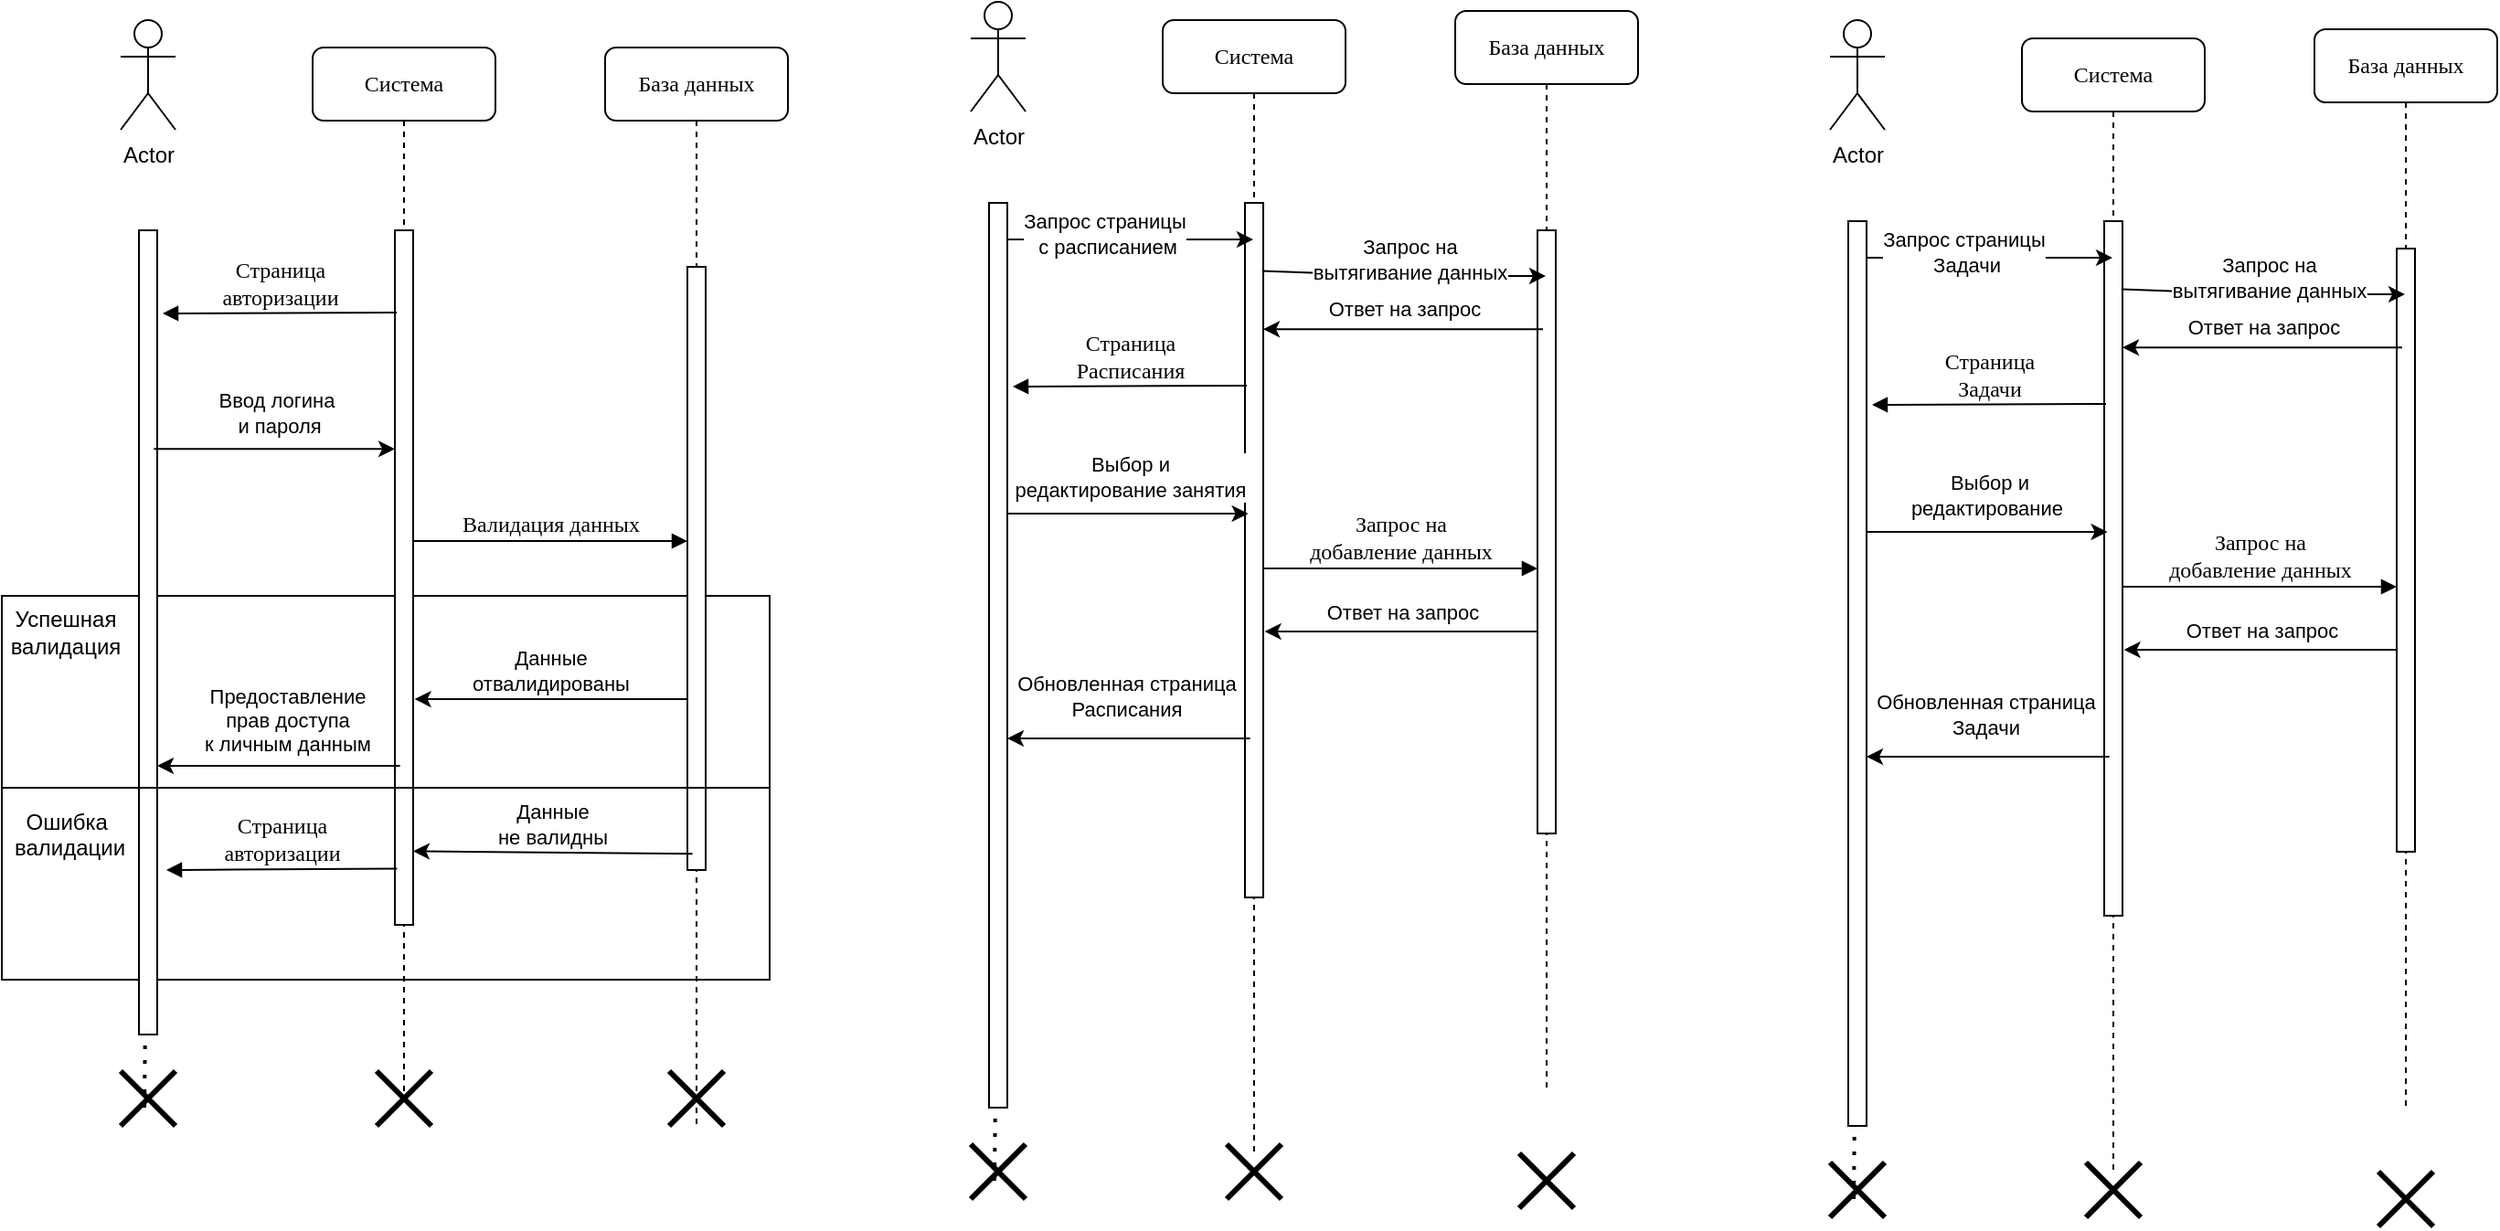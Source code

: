 <mxfile version="23.1.7" type="device">
  <diagram name="Page-1" id="13e1069c-82ec-6db2-03f1-153e76fe0fe0">
    <mxGraphModel dx="1179" dy="676" grid="1" gridSize="10" guides="1" tooltips="1" connect="1" arrows="1" fold="1" page="1" pageScale="1" pageWidth="1100" pageHeight="850" background="none" math="0" shadow="0">
      <root>
        <mxCell id="0" />
        <mxCell id="1" parent="0" />
        <mxCell id="TzoxPDWC-vEPca3PCXGn-10" value="" style="rounded=0;whiteSpace=wrap;html=1;fillColor=none;fontStyle=1" parent="1" vertex="1">
          <mxGeometry x="70" y="380" width="420" height="210" as="geometry" />
        </mxCell>
        <mxCell id="7baba1c4bc27f4b0-2" value="Система" style="shape=umlLifeline;perimeter=lifelinePerimeter;whiteSpace=wrap;html=1;container=1;collapsible=0;recursiveResize=0;outlineConnect=0;rounded=1;shadow=0;comic=0;labelBackgroundColor=none;strokeWidth=1;fontFamily=Verdana;fontSize=12;align=center;" parent="1" vertex="1">
          <mxGeometry x="240" y="80" width="100" height="580" as="geometry" />
        </mxCell>
        <mxCell id="7baba1c4bc27f4b0-10" value="" style="html=1;points=[];perimeter=orthogonalPerimeter;rounded=0;shadow=0;comic=0;labelBackgroundColor=none;strokeWidth=1;fontFamily=Verdana;fontSize=12;align=center;" parent="7baba1c4bc27f4b0-2" vertex="1">
          <mxGeometry x="45" y="100" width="10" height="380" as="geometry" />
        </mxCell>
        <mxCell id="7baba1c4bc27f4b0-3" value="База данных" style="shape=umlLifeline;perimeter=lifelinePerimeter;whiteSpace=wrap;html=1;container=1;collapsible=0;recursiveResize=0;outlineConnect=0;rounded=1;shadow=0;comic=0;labelBackgroundColor=none;strokeWidth=1;fontFamily=Verdana;fontSize=12;align=center;" parent="1" vertex="1">
          <mxGeometry x="400" y="80" width="100" height="590" as="geometry" />
        </mxCell>
        <mxCell id="7baba1c4bc27f4b0-13" value="" style="html=1;points=[];perimeter=orthogonalPerimeter;rounded=0;shadow=0;comic=0;labelBackgroundColor=none;strokeWidth=1;fontFamily=Verdana;fontSize=12;align=center;" parent="7baba1c4bc27f4b0-3" vertex="1">
          <mxGeometry x="45" y="120" width="10" height="330" as="geometry" />
        </mxCell>
        <mxCell id="TzoxPDWC-vEPca3PCXGn-7" value="" style="shape=umlDestroy;whiteSpace=wrap;html=1;strokeWidth=3;targetShapes=umlLifeline;" parent="7baba1c4bc27f4b0-3" vertex="1">
          <mxGeometry x="35" y="560" width="30" height="30" as="geometry" />
        </mxCell>
        <mxCell id="7baba1c4bc27f4b0-11" value="Страница &lt;br&gt;авторизации" style="html=1;verticalAlign=bottom;endArrow=block;labelBackgroundColor=none;fontFamily=Verdana;fontSize=12;edgeStyle=elbowEdgeStyle;elbow=vertical;exitX=0.26;exitY=0.082;exitDx=0;exitDy=0;exitPerimeter=0;" parent="1" edge="1">
          <mxGeometry relative="1" as="geometry">
            <mxPoint x="286" y="225" as="sourcePoint" />
            <mxPoint x="158" y="226" as="targetPoint" />
          </mxGeometry>
        </mxCell>
        <mxCell id="7baba1c4bc27f4b0-14" value="Валидация данных" style="html=1;verticalAlign=bottom;endArrow=block;entryX=0;entryY=0;labelBackgroundColor=none;fontFamily=Verdana;fontSize=12;edgeStyle=elbowEdgeStyle;elbow=vertical;" parent="1" edge="1">
          <mxGeometry relative="1" as="geometry">
            <mxPoint x="295" y="350" as="sourcePoint" />
            <mxPoint x="445" y="350.0" as="targetPoint" />
          </mxGeometry>
        </mxCell>
        <mxCell id="TzoxPDWC-vEPca3PCXGn-1" value="Actor" style="shape=umlActor;verticalLabelPosition=bottom;verticalAlign=top;html=1;outlineConnect=0;" parent="1" vertex="1">
          <mxGeometry x="135" y="65" width="30" height="60" as="geometry" />
        </mxCell>
        <mxCell id="7baba1c4bc27f4b0-9" value="" style="html=1;points=[];perimeter=orthogonalPerimeter;rounded=0;shadow=0;comic=0;labelBackgroundColor=none;strokeWidth=1;fontFamily=Verdana;fontSize=12;align=center;" parent="1" vertex="1">
          <mxGeometry x="145" y="180" width="10" height="440" as="geometry" />
        </mxCell>
        <mxCell id="TzoxPDWC-vEPca3PCXGn-2" value="" style="endArrow=classic;html=1;rounded=0;exitX=0.82;exitY=0.272;exitDx=0;exitDy=0;exitPerimeter=0;" parent="1" source="7baba1c4bc27f4b0-9" target="7baba1c4bc27f4b0-10" edge="1">
          <mxGeometry width="50" height="50" relative="1" as="geometry">
            <mxPoint x="570" y="380" as="sourcePoint" />
            <mxPoint x="620" y="330" as="targetPoint" />
          </mxGeometry>
        </mxCell>
        <mxCell id="TzoxPDWC-vEPca3PCXGn-3" value="Ввод логина&lt;br&gt;&amp;nbsp;и пароля" style="edgeLabel;html=1;align=center;verticalAlign=middle;resizable=0;points=[];" parent="TzoxPDWC-vEPca3PCXGn-2" vertex="1" connectable="0">
          <mxGeometry x="0.105" y="-2" relative="1" as="geometry">
            <mxPoint x="-6" y="-22" as="offset" />
          </mxGeometry>
        </mxCell>
        <mxCell id="TzoxPDWC-vEPca3PCXGn-4" value="" style="endArrow=none;dashed=1;html=1;dashPattern=1 3;strokeWidth=2;rounded=0;entryX=0.34;entryY=1.001;entryDx=0;entryDy=0;entryPerimeter=0;" parent="1" target="7baba1c4bc27f4b0-9" edge="1">
          <mxGeometry width="50" height="50" relative="1" as="geometry">
            <mxPoint x="148" y="660" as="sourcePoint" />
            <mxPoint x="220" y="600" as="targetPoint" />
          </mxGeometry>
        </mxCell>
        <mxCell id="TzoxPDWC-vEPca3PCXGn-5" value="" style="shape=umlDestroy;whiteSpace=wrap;html=1;strokeWidth=3;targetShapes=umlLifeline;" parent="1" vertex="1">
          <mxGeometry x="135" y="640" width="30" height="30" as="geometry" />
        </mxCell>
        <mxCell id="TzoxPDWC-vEPca3PCXGn-6" value="" style="shape=umlDestroy;whiteSpace=wrap;html=1;strokeWidth=3;targetShapes=umlLifeline;" parent="1" vertex="1">
          <mxGeometry x="275" y="640" width="30" height="30" as="geometry" />
        </mxCell>
        <mxCell id="TzoxPDWC-vEPca3PCXGn-11" value="" style="endArrow=none;html=1;rounded=0;exitX=0;exitY=0.5;exitDx=0;exitDy=0;entryX=1;entryY=0.5;entryDx=0;entryDy=0;" parent="1" source="TzoxPDWC-vEPca3PCXGn-10" target="TzoxPDWC-vEPca3PCXGn-10" edge="1">
          <mxGeometry width="50" height="50" relative="1" as="geometry">
            <mxPoint x="450" y="430" as="sourcePoint" />
            <mxPoint x="500" y="380" as="targetPoint" />
          </mxGeometry>
        </mxCell>
        <mxCell id="TzoxPDWC-vEPca3PCXGn-12" value="Успешная валидация" style="text;html=1;strokeColor=none;fillColor=none;align=center;verticalAlign=middle;whiteSpace=wrap;rounded=0;" parent="1" vertex="1">
          <mxGeometry x="70" y="380" width="70" height="40" as="geometry" />
        </mxCell>
        <mxCell id="TzoxPDWC-vEPca3PCXGn-14" value="&lt;div style=&quot;text-align: center;&quot;&gt;Ошибка&amp;nbsp;&lt;/div&gt;&lt;div style=&quot;text-align: center;&quot;&gt;валидации&lt;/div&gt;" style="text;whiteSpace=wrap;html=1;" parent="1" vertex="1">
          <mxGeometry x="75" y="490" width="65" height="40" as="geometry" />
        </mxCell>
        <mxCell id="TzoxPDWC-vEPca3PCXGn-18" value="" style="endArrow=classic;html=1;rounded=0;entryX=1.08;entryY=0.675;entryDx=0;entryDy=0;entryPerimeter=0;" parent="1" source="7baba1c4bc27f4b0-13" target="7baba1c4bc27f4b0-10" edge="1">
          <mxGeometry width="50" height="50" relative="1" as="geometry">
            <mxPoint x="450" y="530" as="sourcePoint" />
            <mxPoint x="500" y="480" as="targetPoint" />
          </mxGeometry>
        </mxCell>
        <mxCell id="TzoxPDWC-vEPca3PCXGn-19" value="Данные &lt;br&gt;отвалидированы" style="edgeLabel;html=1;align=center;verticalAlign=middle;resizable=0;points=[];" parent="TzoxPDWC-vEPca3PCXGn-18" vertex="1" connectable="0">
          <mxGeometry x="0.129" y="-4" relative="1" as="geometry">
            <mxPoint x="9" y="-12" as="offset" />
          </mxGeometry>
        </mxCell>
        <mxCell id="TzoxPDWC-vEPca3PCXGn-20" value="" style="endArrow=classic;html=1;rounded=0;exitX=0.28;exitY=0.771;exitDx=0;exitDy=0;exitPerimeter=0;" parent="1" source="7baba1c4bc27f4b0-10" target="7baba1c4bc27f4b0-9" edge="1">
          <mxGeometry width="50" height="50" relative="1" as="geometry">
            <mxPoint x="280" y="450" as="sourcePoint" />
            <mxPoint x="155" y="455" as="targetPoint" />
          </mxGeometry>
        </mxCell>
        <mxCell id="TzoxPDWC-vEPca3PCXGn-21" value="Предоставление &lt;br&gt;прав доступа &lt;br&gt;к личным данным" style="edgeLabel;html=1;align=center;verticalAlign=middle;resizable=0;points=[];" parent="TzoxPDWC-vEPca3PCXGn-20" vertex="1" connectable="0">
          <mxGeometry x="0.129" y="-4" relative="1" as="geometry">
            <mxPoint x="13" y="-21" as="offset" />
          </mxGeometry>
        </mxCell>
        <mxCell id="TzoxPDWC-vEPca3PCXGn-22" value="" style="endArrow=classic;html=1;rounded=0;entryX=1;entryY=0.894;entryDx=0;entryDy=0;entryPerimeter=0;exitX=0.28;exitY=0.973;exitDx=0;exitDy=0;exitPerimeter=0;" parent="1" source="7baba1c4bc27f4b0-13" target="7baba1c4bc27f4b0-10" edge="1">
          <mxGeometry width="50" height="50" relative="1" as="geometry">
            <mxPoint x="449" y="520" as="sourcePoint" />
            <mxPoint x="300" y="520" as="targetPoint" />
          </mxGeometry>
        </mxCell>
        <mxCell id="TzoxPDWC-vEPca3PCXGn-23" value="Данные &lt;br&gt;не валидны" style="edgeLabel;html=1;align=center;verticalAlign=middle;resizable=0;points=[];" parent="TzoxPDWC-vEPca3PCXGn-22" vertex="1" connectable="0">
          <mxGeometry x="0.129" y="-4" relative="1" as="geometry">
            <mxPoint x="9" y="-12" as="offset" />
          </mxGeometry>
        </mxCell>
        <mxCell id="TzoxPDWC-vEPca3PCXGn-25" value="Страница &lt;br&gt;авторизации" style="html=1;verticalAlign=bottom;endArrow=block;labelBackgroundColor=none;fontFamily=Verdana;fontSize=12;edgeStyle=elbowEdgeStyle;elbow=vertical;exitX=0.12;exitY=0.919;exitDx=0;exitDy=0;exitPerimeter=0;" parent="1" source="7baba1c4bc27f4b0-10" edge="1">
          <mxGeometry relative="1" as="geometry">
            <mxPoint x="270" y="530" as="sourcePoint" />
            <mxPoint x="160" y="530" as="targetPoint" />
            <Array as="points">
              <mxPoint x="220" y="530" />
            </Array>
          </mxGeometry>
        </mxCell>
        <mxCell id="yDGyhuOsiL56oJK68LBb-2" value="Система" style="shape=umlLifeline;perimeter=lifelinePerimeter;whiteSpace=wrap;html=1;container=1;collapsible=0;recursiveResize=0;outlineConnect=0;rounded=1;shadow=0;comic=0;labelBackgroundColor=none;strokeWidth=1;fontFamily=Verdana;fontSize=12;align=center;" vertex="1" parent="1">
          <mxGeometry x="705" y="65" width="100" height="620" as="geometry" />
        </mxCell>
        <mxCell id="yDGyhuOsiL56oJK68LBb-3" value="" style="html=1;points=[];perimeter=orthogonalPerimeter;rounded=0;shadow=0;comic=0;labelBackgroundColor=none;strokeWidth=1;fontFamily=Verdana;fontSize=12;align=center;" vertex="1" parent="yDGyhuOsiL56oJK68LBb-2">
          <mxGeometry x="45" y="100" width="10" height="380" as="geometry" />
        </mxCell>
        <mxCell id="yDGyhuOsiL56oJK68LBb-4" value="База данных" style="shape=umlLifeline;perimeter=lifelinePerimeter;whiteSpace=wrap;html=1;container=1;collapsible=0;recursiveResize=0;outlineConnect=0;rounded=1;shadow=0;comic=0;labelBackgroundColor=none;strokeWidth=1;fontFamily=Verdana;fontSize=12;align=center;" vertex="1" parent="1">
          <mxGeometry x="865" y="60" width="100" height="590" as="geometry" />
        </mxCell>
        <mxCell id="yDGyhuOsiL56oJK68LBb-5" value="" style="html=1;points=[];perimeter=orthogonalPerimeter;rounded=0;shadow=0;comic=0;labelBackgroundColor=none;strokeWidth=1;fontFamily=Verdana;fontSize=12;align=center;" vertex="1" parent="yDGyhuOsiL56oJK68LBb-4">
          <mxGeometry x="45" y="120" width="10" height="330" as="geometry" />
        </mxCell>
        <mxCell id="yDGyhuOsiL56oJK68LBb-7" value="Страница &lt;br&gt;Расписания" style="html=1;verticalAlign=bottom;endArrow=block;labelBackgroundColor=none;fontFamily=Verdana;fontSize=12;edgeStyle=elbowEdgeStyle;elbow=vertical;exitX=0.26;exitY=0.082;exitDx=0;exitDy=0;exitPerimeter=0;" edge="1" parent="1">
          <mxGeometry x="0.008" relative="1" as="geometry">
            <mxPoint x="751" y="265" as="sourcePoint" />
            <mxPoint x="623" y="266" as="targetPoint" />
            <mxPoint as="offset" />
          </mxGeometry>
        </mxCell>
        <mxCell id="yDGyhuOsiL56oJK68LBb-8" value="Запрос на &lt;br&gt;добавление данных" style="html=1;verticalAlign=bottom;endArrow=block;entryX=0;entryY=0;labelBackgroundColor=none;fontFamily=Verdana;fontSize=12;edgeStyle=elbowEdgeStyle;elbow=vertical;" edge="1" parent="1">
          <mxGeometry relative="1" as="geometry">
            <mxPoint x="760" y="365" as="sourcePoint" />
            <mxPoint x="910" y="365.0" as="targetPoint" />
          </mxGeometry>
        </mxCell>
        <mxCell id="yDGyhuOsiL56oJK68LBb-9" value="Actor" style="shape=umlActor;verticalLabelPosition=bottom;verticalAlign=top;html=1;outlineConnect=0;" vertex="1" parent="1">
          <mxGeometry x="600" y="55" width="30" height="60" as="geometry" />
        </mxCell>
        <mxCell id="yDGyhuOsiL56oJK68LBb-10" value="" style="html=1;points=[];perimeter=orthogonalPerimeter;rounded=0;shadow=0;comic=0;labelBackgroundColor=none;strokeWidth=1;fontFamily=Verdana;fontSize=12;align=center;" vertex="1" parent="1">
          <mxGeometry x="610" y="165" width="10" height="495" as="geometry" />
        </mxCell>
        <mxCell id="yDGyhuOsiL56oJK68LBb-11" value="" style="endArrow=classic;html=1;rounded=0;exitX=0.82;exitY=0.272;exitDx=0;exitDy=0;exitPerimeter=0;" edge="1" parent="1">
          <mxGeometry width="50" height="50" relative="1" as="geometry">
            <mxPoint x="620" y="335" as="sourcePoint" />
            <mxPoint x="751.8" y="335" as="targetPoint" />
          </mxGeometry>
        </mxCell>
        <mxCell id="yDGyhuOsiL56oJK68LBb-12" value="Выбор и &lt;br&gt;редактирование занятия" style="edgeLabel;html=1;align=center;verticalAlign=middle;resizable=0;points=[];" vertex="1" connectable="0" parent="yDGyhuOsiL56oJK68LBb-11">
          <mxGeometry x="0.105" y="-2" relative="1" as="geometry">
            <mxPoint x="-6" y="-22" as="offset" />
          </mxGeometry>
        </mxCell>
        <mxCell id="yDGyhuOsiL56oJK68LBb-13" value="" style="endArrow=none;dashed=1;html=1;dashPattern=1 3;strokeWidth=2;rounded=0;entryX=0.34;entryY=1.001;entryDx=0;entryDy=0;entryPerimeter=0;" edge="1" parent="1" target="yDGyhuOsiL56oJK68LBb-10">
          <mxGeometry width="50" height="50" relative="1" as="geometry">
            <mxPoint x="613" y="700" as="sourcePoint" />
            <mxPoint x="685" y="640" as="targetPoint" />
          </mxGeometry>
        </mxCell>
        <mxCell id="yDGyhuOsiL56oJK68LBb-14" value="" style="shape=umlDestroy;whiteSpace=wrap;html=1;strokeWidth=3;targetShapes=umlLifeline;" vertex="1" parent="1">
          <mxGeometry x="600" y="680" width="30" height="30" as="geometry" />
        </mxCell>
        <mxCell id="yDGyhuOsiL56oJK68LBb-15" value="" style="shape=umlDestroy;whiteSpace=wrap;html=1;strokeWidth=3;targetShapes=umlLifeline;" vertex="1" parent="1">
          <mxGeometry x="740" y="680" width="30" height="30" as="geometry" />
        </mxCell>
        <mxCell id="yDGyhuOsiL56oJK68LBb-19" value="" style="endArrow=classic;html=1;rounded=0;entryX=1.08;entryY=0.675;entryDx=0;entryDy=0;entryPerimeter=0;" edge="1" parent="1">
          <mxGeometry width="50" height="50" relative="1" as="geometry">
            <mxPoint x="910" y="399.5" as="sourcePoint" />
            <mxPoint x="760.8" y="399.5" as="targetPoint" />
          </mxGeometry>
        </mxCell>
        <mxCell id="yDGyhuOsiL56oJK68LBb-28" value="Ответ на запрос" style="edgeLabel;html=1;align=center;verticalAlign=middle;resizable=0;points=[];" vertex="1" connectable="0" parent="yDGyhuOsiL56oJK68LBb-19">
          <mxGeometry x="0.107" y="-6" relative="1" as="geometry">
            <mxPoint x="8" y="-5" as="offset" />
          </mxGeometry>
        </mxCell>
        <mxCell id="yDGyhuOsiL56oJK68LBb-21" value="" style="endArrow=classic;html=1;rounded=0;exitX=0.28;exitY=0.771;exitDx=0;exitDy=0;exitPerimeter=0;" edge="1" parent="1" source="yDGyhuOsiL56oJK68LBb-3" target="yDGyhuOsiL56oJK68LBb-10">
          <mxGeometry width="50" height="50" relative="1" as="geometry">
            <mxPoint x="745" y="490" as="sourcePoint" />
            <mxPoint x="620" y="495" as="targetPoint" />
          </mxGeometry>
        </mxCell>
        <mxCell id="yDGyhuOsiL56oJK68LBb-22" value="Обновленная страница &lt;br&gt;Расписания" style="edgeLabel;html=1;align=center;verticalAlign=middle;resizable=0;points=[];" vertex="1" connectable="0" parent="yDGyhuOsiL56oJK68LBb-21">
          <mxGeometry x="0.129" y="-4" relative="1" as="geometry">
            <mxPoint x="7" y="-19" as="offset" />
          </mxGeometry>
        </mxCell>
        <mxCell id="yDGyhuOsiL56oJK68LBb-29" value="" style="endArrow=classic;html=1;rounded=0;exitX=0.94;exitY=0.098;exitDx=0;exitDy=0;exitPerimeter=0;" edge="1" parent="1" source="yDGyhuOsiL56oJK68LBb-3" target="yDGyhuOsiL56oJK68LBb-4">
          <mxGeometry width="50" height="50" relative="1" as="geometry">
            <mxPoint x="645" y="385" as="sourcePoint" />
            <mxPoint x="905" y="249" as="targetPoint" />
            <Array as="points">
              <mxPoint x="835" y="205" />
            </Array>
          </mxGeometry>
        </mxCell>
        <mxCell id="yDGyhuOsiL56oJK68LBb-30" value="Запрос на &lt;br&gt;вытягивание данных" style="edgeLabel;html=1;align=center;verticalAlign=middle;resizable=0;points=[];" vertex="1" connectable="0" parent="yDGyhuOsiL56oJK68LBb-29">
          <mxGeometry x="0.075" y="4" relative="1" as="geometry">
            <mxPoint x="-3" y="-5" as="offset" />
          </mxGeometry>
        </mxCell>
        <mxCell id="yDGyhuOsiL56oJK68LBb-31" value="" style="edgeStyle=none;orthogonalLoop=1;jettySize=auto;html=1;rounded=0;" edge="1" parent="1" source="yDGyhuOsiL56oJK68LBb-10" target="yDGyhuOsiL56oJK68LBb-2">
          <mxGeometry width="100" relative="1" as="geometry">
            <mxPoint x="575" y="185" as="sourcePoint" />
            <mxPoint x="675" y="185" as="targetPoint" />
            <Array as="points">
              <mxPoint x="685" y="185" />
            </Array>
          </mxGeometry>
        </mxCell>
        <mxCell id="yDGyhuOsiL56oJK68LBb-32" value="Запрос страницы&lt;br&gt;&amp;nbsp;с расписанием" style="edgeLabel;html=1;align=center;verticalAlign=middle;resizable=0;points=[];" vertex="1" connectable="0" parent="yDGyhuOsiL56oJK68LBb-31">
          <mxGeometry x="-0.221" y="3" relative="1" as="geometry">
            <mxPoint as="offset" />
          </mxGeometry>
        </mxCell>
        <mxCell id="yDGyhuOsiL56oJK68LBb-33" value="" style="endArrow=classic;html=1;rounded=0;exitX=0.3;exitY=0.164;exitDx=0;exitDy=0;exitPerimeter=0;" edge="1" parent="1" source="yDGyhuOsiL56oJK68LBb-5" target="yDGyhuOsiL56oJK68LBb-3">
          <mxGeometry width="50" height="50" relative="1" as="geometry">
            <mxPoint x="900" y="245" as="sourcePoint" />
            <mxPoint x="751" y="245" as="targetPoint" />
          </mxGeometry>
        </mxCell>
        <mxCell id="yDGyhuOsiL56oJK68LBb-34" value="Ответ на запрос" style="edgeLabel;html=1;align=center;verticalAlign=middle;resizable=0;points=[];" vertex="1" connectable="0" parent="yDGyhuOsiL56oJK68LBb-33">
          <mxGeometry x="0.107" y="-6" relative="1" as="geometry">
            <mxPoint x="8" y="-5" as="offset" />
          </mxGeometry>
        </mxCell>
        <mxCell id="yDGyhuOsiL56oJK68LBb-6" value="" style="shape=umlDestroy;whiteSpace=wrap;html=1;strokeWidth=3;targetShapes=umlLifeline;" vertex="1" parent="1">
          <mxGeometry x="900" y="685" width="30" height="30" as="geometry" />
        </mxCell>
        <mxCell id="yDGyhuOsiL56oJK68LBb-35" value="Система" style="shape=umlLifeline;perimeter=lifelinePerimeter;whiteSpace=wrap;html=1;container=1;collapsible=0;recursiveResize=0;outlineConnect=0;rounded=1;shadow=0;comic=0;labelBackgroundColor=none;strokeWidth=1;fontFamily=Verdana;fontSize=12;align=center;" vertex="1" parent="1">
          <mxGeometry x="1175" y="75" width="100" height="620" as="geometry" />
        </mxCell>
        <mxCell id="yDGyhuOsiL56oJK68LBb-36" value="" style="html=1;points=[];perimeter=orthogonalPerimeter;rounded=0;shadow=0;comic=0;labelBackgroundColor=none;strokeWidth=1;fontFamily=Verdana;fontSize=12;align=center;" vertex="1" parent="yDGyhuOsiL56oJK68LBb-35">
          <mxGeometry x="45" y="100" width="10" height="380" as="geometry" />
        </mxCell>
        <mxCell id="yDGyhuOsiL56oJK68LBb-37" value="База данных" style="shape=umlLifeline;perimeter=lifelinePerimeter;whiteSpace=wrap;html=1;container=1;collapsible=0;recursiveResize=0;outlineConnect=0;rounded=1;shadow=0;comic=0;labelBackgroundColor=none;strokeWidth=1;fontFamily=Verdana;fontSize=12;align=center;" vertex="1" parent="1">
          <mxGeometry x="1335" y="70" width="100" height="590" as="geometry" />
        </mxCell>
        <mxCell id="yDGyhuOsiL56oJK68LBb-38" value="" style="html=1;points=[];perimeter=orthogonalPerimeter;rounded=0;shadow=0;comic=0;labelBackgroundColor=none;strokeWidth=1;fontFamily=Verdana;fontSize=12;align=center;" vertex="1" parent="yDGyhuOsiL56oJK68LBb-37">
          <mxGeometry x="45" y="120" width="10" height="330" as="geometry" />
        </mxCell>
        <mxCell id="yDGyhuOsiL56oJK68LBb-39" value="Страница &lt;br&gt;Задачи" style="html=1;verticalAlign=bottom;endArrow=block;labelBackgroundColor=none;fontFamily=Verdana;fontSize=12;edgeStyle=elbowEdgeStyle;elbow=vertical;exitX=0.26;exitY=0.082;exitDx=0;exitDy=0;exitPerimeter=0;" edge="1" parent="1">
          <mxGeometry x="0.008" relative="1" as="geometry">
            <mxPoint x="1221" y="275" as="sourcePoint" />
            <mxPoint x="1093" y="276" as="targetPoint" />
            <mxPoint as="offset" />
          </mxGeometry>
        </mxCell>
        <mxCell id="yDGyhuOsiL56oJK68LBb-40" value="Запрос на &lt;br&gt;добавление данных" style="html=1;verticalAlign=bottom;endArrow=block;entryX=0;entryY=0;labelBackgroundColor=none;fontFamily=Verdana;fontSize=12;edgeStyle=elbowEdgeStyle;elbow=vertical;" edge="1" parent="1">
          <mxGeometry relative="1" as="geometry">
            <mxPoint x="1230" y="375" as="sourcePoint" />
            <mxPoint x="1380" y="375.0" as="targetPoint" />
          </mxGeometry>
        </mxCell>
        <mxCell id="yDGyhuOsiL56oJK68LBb-41" value="Actor" style="shape=umlActor;verticalLabelPosition=bottom;verticalAlign=top;html=1;outlineConnect=0;" vertex="1" parent="1">
          <mxGeometry x="1070" y="65" width="30" height="60" as="geometry" />
        </mxCell>
        <mxCell id="yDGyhuOsiL56oJK68LBb-42" value="" style="html=1;points=[];perimeter=orthogonalPerimeter;rounded=0;shadow=0;comic=0;labelBackgroundColor=none;strokeWidth=1;fontFamily=Verdana;fontSize=12;align=center;" vertex="1" parent="1">
          <mxGeometry x="1080" y="175" width="10" height="495" as="geometry" />
        </mxCell>
        <mxCell id="yDGyhuOsiL56oJK68LBb-43" value="" style="endArrow=classic;html=1;rounded=0;exitX=0.82;exitY=0.272;exitDx=0;exitDy=0;exitPerimeter=0;" edge="1" parent="1">
          <mxGeometry width="50" height="50" relative="1" as="geometry">
            <mxPoint x="1090" y="345" as="sourcePoint" />
            <mxPoint x="1221.8" y="345" as="targetPoint" />
          </mxGeometry>
        </mxCell>
        <mxCell id="yDGyhuOsiL56oJK68LBb-44" value="Выбор и &lt;br&gt;редактирование&amp;nbsp;" style="edgeLabel;html=1;align=center;verticalAlign=middle;resizable=0;points=[];" vertex="1" connectable="0" parent="yDGyhuOsiL56oJK68LBb-43">
          <mxGeometry x="0.105" y="-2" relative="1" as="geometry">
            <mxPoint x="-6" y="-22" as="offset" />
          </mxGeometry>
        </mxCell>
        <mxCell id="yDGyhuOsiL56oJK68LBb-45" value="" style="endArrow=none;dashed=1;html=1;dashPattern=1 3;strokeWidth=2;rounded=0;entryX=0.34;entryY=1.001;entryDx=0;entryDy=0;entryPerimeter=0;" edge="1" parent="1" target="yDGyhuOsiL56oJK68LBb-42">
          <mxGeometry width="50" height="50" relative="1" as="geometry">
            <mxPoint x="1083" y="710" as="sourcePoint" />
            <mxPoint x="1155" y="650" as="targetPoint" />
          </mxGeometry>
        </mxCell>
        <mxCell id="yDGyhuOsiL56oJK68LBb-46" value="" style="shape=umlDestroy;whiteSpace=wrap;html=1;strokeWidth=3;targetShapes=umlLifeline;" vertex="1" parent="1">
          <mxGeometry x="1070" y="690" width="30" height="30" as="geometry" />
        </mxCell>
        <mxCell id="yDGyhuOsiL56oJK68LBb-47" value="" style="shape=umlDestroy;whiteSpace=wrap;html=1;strokeWidth=3;targetShapes=umlLifeline;" vertex="1" parent="1">
          <mxGeometry x="1210" y="690" width="30" height="30" as="geometry" />
        </mxCell>
        <mxCell id="yDGyhuOsiL56oJK68LBb-48" value="" style="endArrow=classic;html=1;rounded=0;entryX=1.08;entryY=0.675;entryDx=0;entryDy=0;entryPerimeter=0;" edge="1" parent="1">
          <mxGeometry width="50" height="50" relative="1" as="geometry">
            <mxPoint x="1380" y="409.5" as="sourcePoint" />
            <mxPoint x="1230.8" y="409.5" as="targetPoint" />
          </mxGeometry>
        </mxCell>
        <mxCell id="yDGyhuOsiL56oJK68LBb-49" value="Ответ на запрос" style="edgeLabel;html=1;align=center;verticalAlign=middle;resizable=0;points=[];" vertex="1" connectable="0" parent="yDGyhuOsiL56oJK68LBb-48">
          <mxGeometry x="0.107" y="-6" relative="1" as="geometry">
            <mxPoint x="8" y="-5" as="offset" />
          </mxGeometry>
        </mxCell>
        <mxCell id="yDGyhuOsiL56oJK68LBb-50" value="" style="endArrow=classic;html=1;rounded=0;exitX=0.28;exitY=0.771;exitDx=0;exitDy=0;exitPerimeter=0;" edge="1" parent="1" source="yDGyhuOsiL56oJK68LBb-36" target="yDGyhuOsiL56oJK68LBb-42">
          <mxGeometry width="50" height="50" relative="1" as="geometry">
            <mxPoint x="1215" y="500" as="sourcePoint" />
            <mxPoint x="1090" y="505" as="targetPoint" />
          </mxGeometry>
        </mxCell>
        <mxCell id="yDGyhuOsiL56oJK68LBb-51" value="Обновленная страница &lt;br&gt;Задачи" style="edgeLabel;html=1;align=center;verticalAlign=middle;resizable=0;points=[];" vertex="1" connectable="0" parent="yDGyhuOsiL56oJK68LBb-50">
          <mxGeometry x="0.129" y="-4" relative="1" as="geometry">
            <mxPoint x="7" y="-19" as="offset" />
          </mxGeometry>
        </mxCell>
        <mxCell id="yDGyhuOsiL56oJK68LBb-52" value="" style="endArrow=classic;html=1;rounded=0;exitX=0.94;exitY=0.098;exitDx=0;exitDy=0;exitPerimeter=0;" edge="1" parent="1" source="yDGyhuOsiL56oJK68LBb-36" target="yDGyhuOsiL56oJK68LBb-37">
          <mxGeometry width="50" height="50" relative="1" as="geometry">
            <mxPoint x="1115" y="395" as="sourcePoint" />
            <mxPoint x="1375" y="259" as="targetPoint" />
            <Array as="points">
              <mxPoint x="1305" y="215" />
            </Array>
          </mxGeometry>
        </mxCell>
        <mxCell id="yDGyhuOsiL56oJK68LBb-53" value="Запрос на &lt;br&gt;вытягивание данных" style="edgeLabel;html=1;align=center;verticalAlign=middle;resizable=0;points=[];" vertex="1" connectable="0" parent="yDGyhuOsiL56oJK68LBb-52">
          <mxGeometry x="0.075" y="4" relative="1" as="geometry">
            <mxPoint x="-3" y="-5" as="offset" />
          </mxGeometry>
        </mxCell>
        <mxCell id="yDGyhuOsiL56oJK68LBb-54" value="" style="edgeStyle=none;orthogonalLoop=1;jettySize=auto;html=1;rounded=0;" edge="1" parent="1" source="yDGyhuOsiL56oJK68LBb-42" target="yDGyhuOsiL56oJK68LBb-35">
          <mxGeometry width="100" relative="1" as="geometry">
            <mxPoint x="1045" y="195" as="sourcePoint" />
            <mxPoint x="1145" y="195" as="targetPoint" />
            <Array as="points">
              <mxPoint x="1155" y="195" />
            </Array>
          </mxGeometry>
        </mxCell>
        <mxCell id="yDGyhuOsiL56oJK68LBb-55" value="Запрос страницы&lt;br&gt;&amp;nbsp;Задачи" style="edgeLabel;html=1;align=center;verticalAlign=middle;resizable=0;points=[];" vertex="1" connectable="0" parent="yDGyhuOsiL56oJK68LBb-54">
          <mxGeometry x="-0.221" y="3" relative="1" as="geometry">
            <mxPoint as="offset" />
          </mxGeometry>
        </mxCell>
        <mxCell id="yDGyhuOsiL56oJK68LBb-56" value="" style="endArrow=classic;html=1;rounded=0;exitX=0.3;exitY=0.164;exitDx=0;exitDy=0;exitPerimeter=0;" edge="1" parent="1" source="yDGyhuOsiL56oJK68LBb-38" target="yDGyhuOsiL56oJK68LBb-36">
          <mxGeometry width="50" height="50" relative="1" as="geometry">
            <mxPoint x="1370" y="255" as="sourcePoint" />
            <mxPoint x="1221" y="255" as="targetPoint" />
          </mxGeometry>
        </mxCell>
        <mxCell id="yDGyhuOsiL56oJK68LBb-57" value="Ответ на запрос" style="edgeLabel;html=1;align=center;verticalAlign=middle;resizable=0;points=[];" vertex="1" connectable="0" parent="yDGyhuOsiL56oJK68LBb-56">
          <mxGeometry x="0.107" y="-6" relative="1" as="geometry">
            <mxPoint x="8" y="-5" as="offset" />
          </mxGeometry>
        </mxCell>
        <mxCell id="yDGyhuOsiL56oJK68LBb-58" value="" style="shape=umlDestroy;whiteSpace=wrap;html=1;strokeWidth=3;targetShapes=umlLifeline;" vertex="1" parent="1">
          <mxGeometry x="1370" y="695" width="30" height="30" as="geometry" />
        </mxCell>
      </root>
    </mxGraphModel>
  </diagram>
</mxfile>
